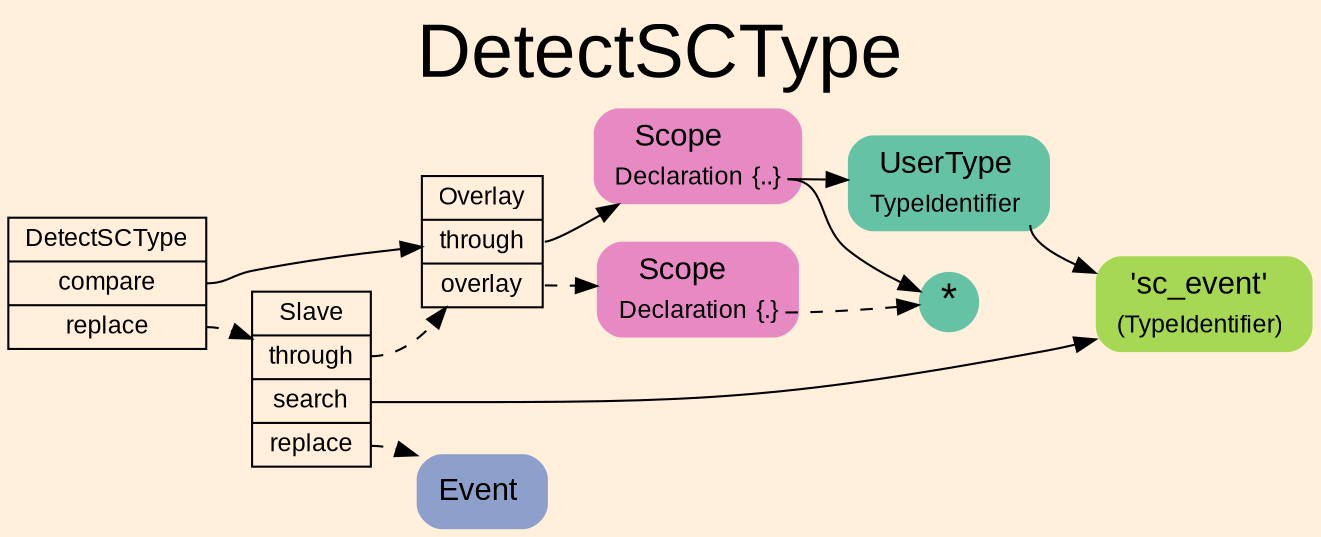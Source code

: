 digraph "DetectSCType" {
label = "DetectSCType"
labelloc = t
fontsize = "36"
graph [
    rankdir = "LR"
    ranksep = 0.3
    bgcolor = antiquewhite1
    color = black
    fontcolor = black
    fontname = "Arial"
];
node [
    fontname = "Arial"
];
edge [
    fontname = "Arial"
];

// -------------------- transformation figure --------------------
// -------- block CR#P0-0 ----------
"CR#P0-0" [
    shape = "record"
    fillcolor = antiquewhite1
    label = "<fixed> DetectSCType | <port0> compare | <port1> replace"
    style = "filled"
    fontsize = "12"
    color = black
    fontcolor = black
];

"CR#P0-0":port0 -> "#B-3-0" [
    color = black
    fontcolor = black
];

"CR#P0-0":port1 -> "#B-2-6" [
    style="dashed"
    color = black
    fontcolor = black
];

// -------- block #B-3-0 ----------
"#B-3-0" [
    shape = "record"
    fillcolor = antiquewhite1
    label = "<fixed> Overlay | <port0> through | <port1> overlay"
    style = "filled"
    fontsize = "12"
    color = black
    fontcolor = black
];

"#B-3-0":port0 -> "#B-2-1" [
    color = black
    fontcolor = black
];

"#B-3-0":port1 -> "#B-2-2" [
    style="dashed"
    color = black
    fontcolor = black
];

// -------- block #B-2-1 ----------
"#B-2-1" [
    shape = "plaintext"
    fillcolor = "/set28/4"
    label = <<TABLE BORDER="0" CELLBORDER="0" CELLSPACING="0">
     <TR><TD><FONT POINT-SIZE="15.0">Scope</FONT></TD><TD></TD></TR>
     <TR><TD>Declaration</TD><TD PORT="port0">{..}</TD></TR>
    </TABLE>>
    style = "rounded,filled"
    fontsize = "12"
];

"#B-2-1":port0 -> "#B-2-3" [
    color = black
    fontcolor = black
];

"#B-2-1":port0 -> "#B-2-4" [
    color = black
    fontcolor = black
];

// -------- block #B-2-3 ----------
"#B-2-3" [
    shape = "circle"
    fillcolor = "/set28/1"
    label = <*>
    style = "filled"
    fontsize = "20"
    penwidth = 0.0
    fixedsize = true
    width = 0.4
    height = 0.4
];

// -------- block #B-2-4 ----------
"#B-2-4" [
    shape = "plaintext"
    fillcolor = "/set28/1"
    label = <<TABLE BORDER="0" CELLBORDER="0" CELLSPACING="0">
     <TR><TD><FONT POINT-SIZE="15.0">UserType</FONT></TD><TD></TD></TR>
     <TR><TD>TypeIdentifier</TD><TD PORT="port0"></TD></TR>
    </TABLE>>
    style = "rounded,filled"
    fontsize = "12"
];

"#B-2-4":port0 -> "#B-2-5" [
    color = black
    fontcolor = black
];

// -------- block #B-2-5 ----------
"#B-2-5" [
    shape = "plaintext"
    fillcolor = "/set28/5"
    label = <<TABLE BORDER="0" CELLBORDER="0" CELLSPACING="0">
     <TR><TD><FONT POINT-SIZE="15.0">'sc_event'</FONT></TD><TD></TD></TR>
     <TR><TD>(TypeIdentifier)</TD><TD PORT="port0"></TD></TR>
    </TABLE>>
    style = "rounded,filled"
    fontsize = "12"
];

// -------- block #B-2-2 ----------
"#B-2-2" [
    shape = "plaintext"
    fillcolor = "/set28/4"
    label = <<TABLE BORDER="0" CELLBORDER="0" CELLSPACING="0">
     <TR><TD><FONT POINT-SIZE="15.0">Scope</FONT></TD><TD></TD></TR>
     <TR><TD>Declaration</TD><TD PORT="port0">{.}</TD></TR>
    </TABLE>>
    style = "rounded,filled"
    fontsize = "12"
];

"#B-2-2":port0 -> "#B-2-3" [
    style="dashed"
    color = black
    fontcolor = black
];

// -------- block #B-2-6 ----------
"#B-2-6" [
    shape = "record"
    fillcolor = antiquewhite1
    label = "<fixed> Slave | <port0> through | <port1> search | <port2> replace"
    style = "filled"
    fontsize = "12"
    color = black
    fontcolor = black
];

"#B-2-6":port0 -> "#B-3-0" [
    style="dashed"
    color = black
    fontcolor = black
];

"#B-2-6":port1 -> "#B-2-5" [
    color = black
    fontcolor = black
];

"#B-2-6":port2 -> "#B-2-0" [
    style="dashed"
    color = black
    fontcolor = black
];

// -------- block #B-2-0 ----------
"#B-2-0" [
    shape = "plaintext"
    fillcolor = "/set28/3"
    label = <<TABLE BORDER="0" CELLBORDER="0" CELLSPACING="0">
     <TR><TD><FONT POINT-SIZE="15.0">Event</FONT></TD><TD></TD></TR>
    </TABLE>>
    style = "rounded,filled"
    fontsize = "12"
];


}
